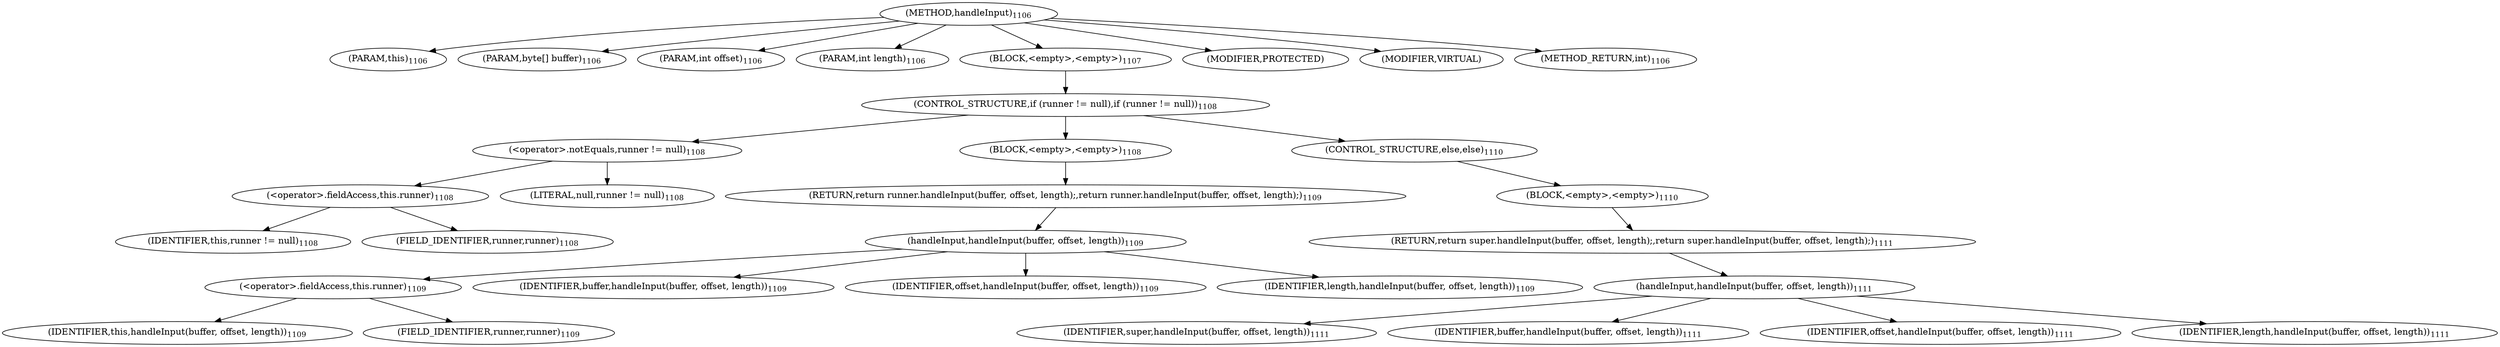 digraph "handleInput" {  
"2346" [label = <(METHOD,handleInput)<SUB>1106</SUB>> ]
"2347" [label = <(PARAM,this)<SUB>1106</SUB>> ]
"2348" [label = <(PARAM,byte[] buffer)<SUB>1106</SUB>> ]
"2349" [label = <(PARAM,int offset)<SUB>1106</SUB>> ]
"2350" [label = <(PARAM,int length)<SUB>1106</SUB>> ]
"2351" [label = <(BLOCK,&lt;empty&gt;,&lt;empty&gt;)<SUB>1107</SUB>> ]
"2352" [label = <(CONTROL_STRUCTURE,if (runner != null),if (runner != null))<SUB>1108</SUB>> ]
"2353" [label = <(&lt;operator&gt;.notEquals,runner != null)<SUB>1108</SUB>> ]
"2354" [label = <(&lt;operator&gt;.fieldAccess,this.runner)<SUB>1108</SUB>> ]
"2355" [label = <(IDENTIFIER,this,runner != null)<SUB>1108</SUB>> ]
"2356" [label = <(FIELD_IDENTIFIER,runner,runner)<SUB>1108</SUB>> ]
"2357" [label = <(LITERAL,null,runner != null)<SUB>1108</SUB>> ]
"2358" [label = <(BLOCK,&lt;empty&gt;,&lt;empty&gt;)<SUB>1108</SUB>> ]
"2359" [label = <(RETURN,return runner.handleInput(buffer, offset, length);,return runner.handleInput(buffer, offset, length);)<SUB>1109</SUB>> ]
"2360" [label = <(handleInput,handleInput(buffer, offset, length))<SUB>1109</SUB>> ]
"2361" [label = <(&lt;operator&gt;.fieldAccess,this.runner)<SUB>1109</SUB>> ]
"2362" [label = <(IDENTIFIER,this,handleInput(buffer, offset, length))<SUB>1109</SUB>> ]
"2363" [label = <(FIELD_IDENTIFIER,runner,runner)<SUB>1109</SUB>> ]
"2364" [label = <(IDENTIFIER,buffer,handleInput(buffer, offset, length))<SUB>1109</SUB>> ]
"2365" [label = <(IDENTIFIER,offset,handleInput(buffer, offset, length))<SUB>1109</SUB>> ]
"2366" [label = <(IDENTIFIER,length,handleInput(buffer, offset, length))<SUB>1109</SUB>> ]
"2367" [label = <(CONTROL_STRUCTURE,else,else)<SUB>1110</SUB>> ]
"2368" [label = <(BLOCK,&lt;empty&gt;,&lt;empty&gt;)<SUB>1110</SUB>> ]
"2369" [label = <(RETURN,return super.handleInput(buffer, offset, length);,return super.handleInput(buffer, offset, length);)<SUB>1111</SUB>> ]
"2370" [label = <(handleInput,handleInput(buffer, offset, length))<SUB>1111</SUB>> ]
"2371" [label = <(IDENTIFIER,super,handleInput(buffer, offset, length))<SUB>1111</SUB>> ]
"2372" [label = <(IDENTIFIER,buffer,handleInput(buffer, offset, length))<SUB>1111</SUB>> ]
"2373" [label = <(IDENTIFIER,offset,handleInput(buffer, offset, length))<SUB>1111</SUB>> ]
"2374" [label = <(IDENTIFIER,length,handleInput(buffer, offset, length))<SUB>1111</SUB>> ]
"2375" [label = <(MODIFIER,PROTECTED)> ]
"2376" [label = <(MODIFIER,VIRTUAL)> ]
"2377" [label = <(METHOD_RETURN,int)<SUB>1106</SUB>> ]
  "2346" -> "2347" 
  "2346" -> "2348" 
  "2346" -> "2349" 
  "2346" -> "2350" 
  "2346" -> "2351" 
  "2346" -> "2375" 
  "2346" -> "2376" 
  "2346" -> "2377" 
  "2351" -> "2352" 
  "2352" -> "2353" 
  "2352" -> "2358" 
  "2352" -> "2367" 
  "2353" -> "2354" 
  "2353" -> "2357" 
  "2354" -> "2355" 
  "2354" -> "2356" 
  "2358" -> "2359" 
  "2359" -> "2360" 
  "2360" -> "2361" 
  "2360" -> "2364" 
  "2360" -> "2365" 
  "2360" -> "2366" 
  "2361" -> "2362" 
  "2361" -> "2363" 
  "2367" -> "2368" 
  "2368" -> "2369" 
  "2369" -> "2370" 
  "2370" -> "2371" 
  "2370" -> "2372" 
  "2370" -> "2373" 
  "2370" -> "2374" 
}
